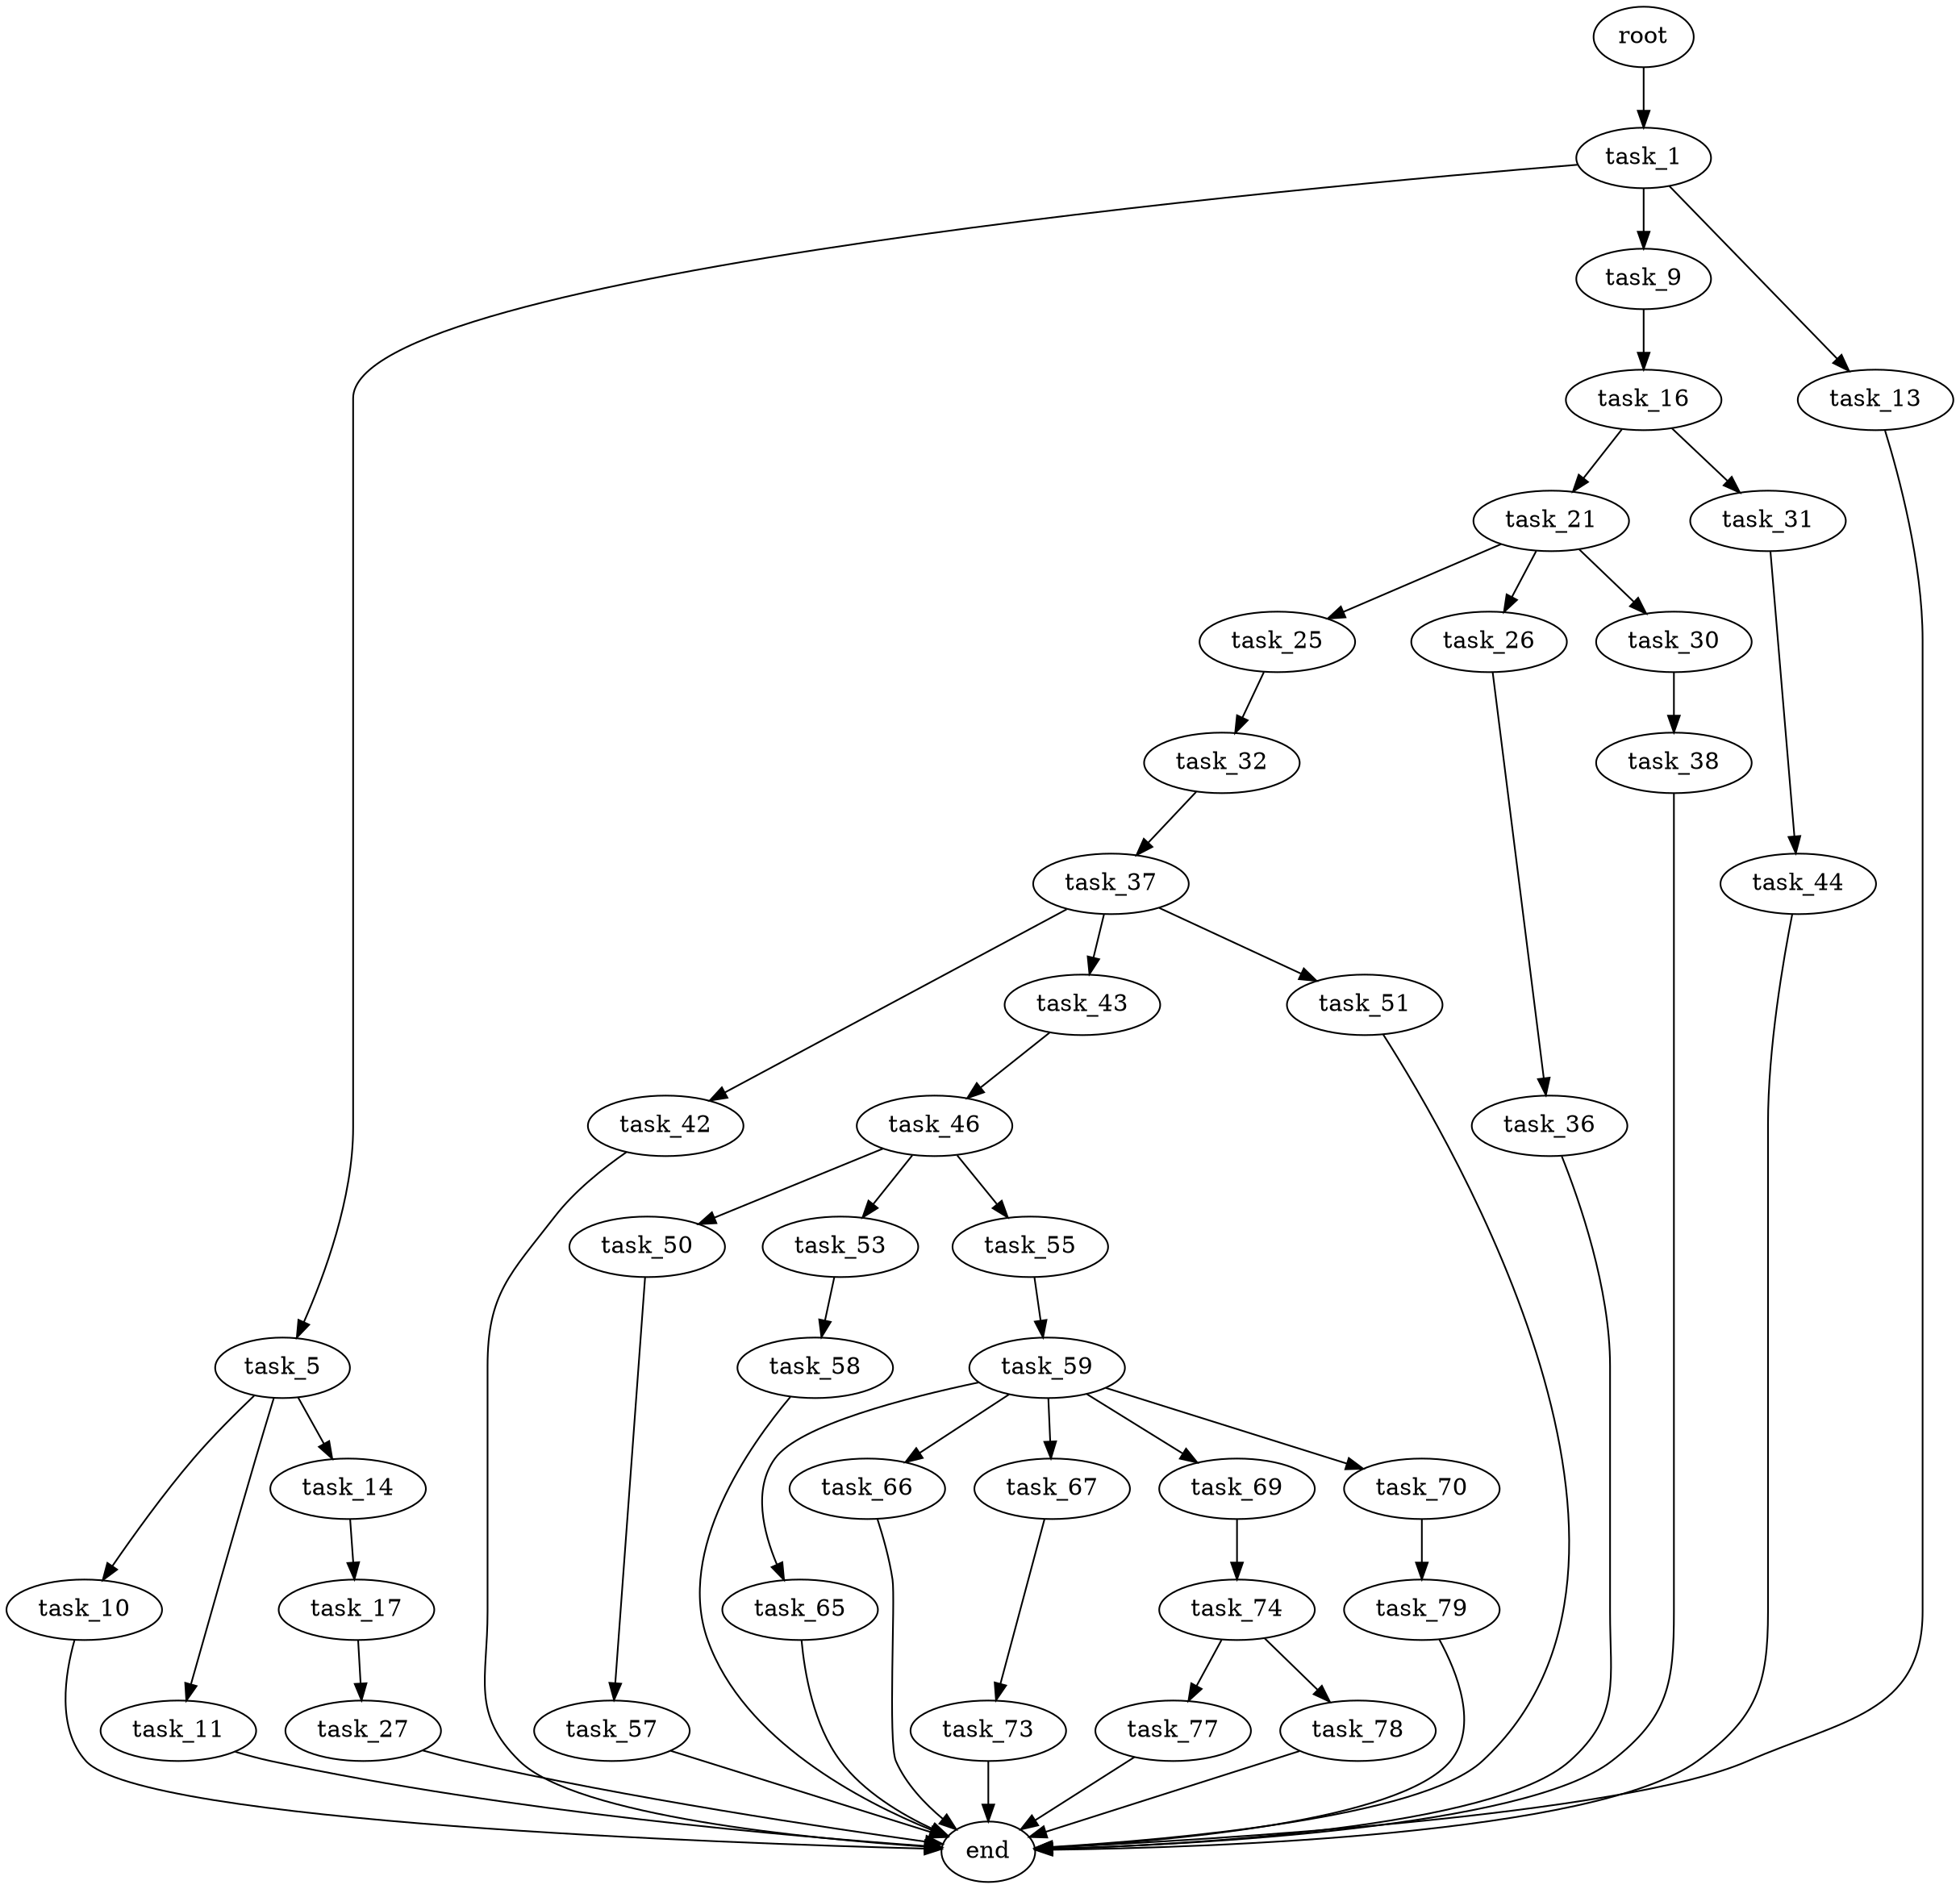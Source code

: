 digraph G {
  root [size="0.000000"];
  task_1 [size="5659695655.000000"];
  task_5 [size="23467762447.000000"];
  task_9 [size="68719476736.000000"];
  task_10 [size="82433499415.000000"];
  task_11 [size="9242843704.000000"];
  task_13 [size="68719476736.000000"];
  task_14 [size="24723409181.000000"];
  task_16 [size="68719476736.000000"];
  task_17 [size="549755813888.000000"];
  task_21 [size="3620788508.000000"];
  task_25 [size="8589934592.000000"];
  task_26 [size="15837057036.000000"];
  task_27 [size="14777105474.000000"];
  task_30 [size="68719476736.000000"];
  task_31 [size="248268924090.000000"];
  task_32 [size="28991029248.000000"];
  task_36 [size="126495933787.000000"];
  task_37 [size="35802758880.000000"];
  task_38 [size="46370256414.000000"];
  task_42 [size="30756290040.000000"];
  task_43 [size="13255216840.000000"];
  task_44 [size="15620361616.000000"];
  task_46 [size="3195952471.000000"];
  task_50 [size="2604952832.000000"];
  task_51 [size="134217728000.000000"];
  task_53 [size="251911158572.000000"];
  task_55 [size="549755813888.000000"];
  task_57 [size="68719476736.000000"];
  task_58 [size="230879717175.000000"];
  task_59 [size="122198862610.000000"];
  task_65 [size="1112056736348.000000"];
  task_66 [size="8589934592.000000"];
  task_67 [size="549755813888.000000"];
  task_69 [size="630971992367.000000"];
  task_70 [size="42508396433.000000"];
  task_73 [size="360490371310.000000"];
  task_74 [size="262712610491.000000"];
  task_77 [size="1073741824000.000000"];
  task_78 [size="128211084202.000000"];
  task_79 [size="358326138.000000"];
  end [size="0.000000"];

  root -> task_1 [size="1.000000"];
  task_1 -> task_5 [size="134217728.000000"];
  task_1 -> task_9 [size="134217728.000000"];
  task_1 -> task_13 [size="134217728.000000"];
  task_5 -> task_10 [size="838860800.000000"];
  task_5 -> task_11 [size="838860800.000000"];
  task_5 -> task_14 [size="838860800.000000"];
  task_9 -> task_16 [size="134217728.000000"];
  task_10 -> end [size="1.000000"];
  task_11 -> end [size="1.000000"];
  task_13 -> end [size="1.000000"];
  task_14 -> task_17 [size="33554432.000000"];
  task_16 -> task_21 [size="134217728.000000"];
  task_16 -> task_31 [size="134217728.000000"];
  task_17 -> task_27 [size="536870912.000000"];
  task_21 -> task_25 [size="75497472.000000"];
  task_21 -> task_26 [size="75497472.000000"];
  task_21 -> task_30 [size="75497472.000000"];
  task_25 -> task_32 [size="33554432.000000"];
  task_26 -> task_36 [size="411041792.000000"];
  task_27 -> end [size="1.000000"];
  task_30 -> task_38 [size="134217728.000000"];
  task_31 -> task_44 [size="209715200.000000"];
  task_32 -> task_37 [size="75497472.000000"];
  task_36 -> end [size="1.000000"];
  task_37 -> task_42 [size="679477248.000000"];
  task_37 -> task_43 [size="679477248.000000"];
  task_37 -> task_51 [size="679477248.000000"];
  task_38 -> end [size="1.000000"];
  task_42 -> end [size="1.000000"];
  task_43 -> task_46 [size="33554432.000000"];
  task_44 -> end [size="1.000000"];
  task_46 -> task_50 [size="75497472.000000"];
  task_46 -> task_53 [size="75497472.000000"];
  task_46 -> task_55 [size="75497472.000000"];
  task_50 -> task_57 [size="301989888.000000"];
  task_51 -> end [size="1.000000"];
  task_53 -> task_58 [size="209715200.000000"];
  task_55 -> task_59 [size="536870912.000000"];
  task_57 -> end [size="1.000000"];
  task_58 -> end [size="1.000000"];
  task_59 -> task_65 [size="134217728.000000"];
  task_59 -> task_66 [size="134217728.000000"];
  task_59 -> task_67 [size="134217728.000000"];
  task_59 -> task_69 [size="134217728.000000"];
  task_59 -> task_70 [size="134217728.000000"];
  task_65 -> end [size="1.000000"];
  task_66 -> end [size="1.000000"];
  task_67 -> task_73 [size="536870912.000000"];
  task_69 -> task_74 [size="679477248.000000"];
  task_70 -> task_79 [size="838860800.000000"];
  task_73 -> end [size="1.000000"];
  task_74 -> task_77 [size="536870912.000000"];
  task_74 -> task_78 [size="536870912.000000"];
  task_77 -> end [size="1.000000"];
  task_78 -> end [size="1.000000"];
  task_79 -> end [size="1.000000"];
}

